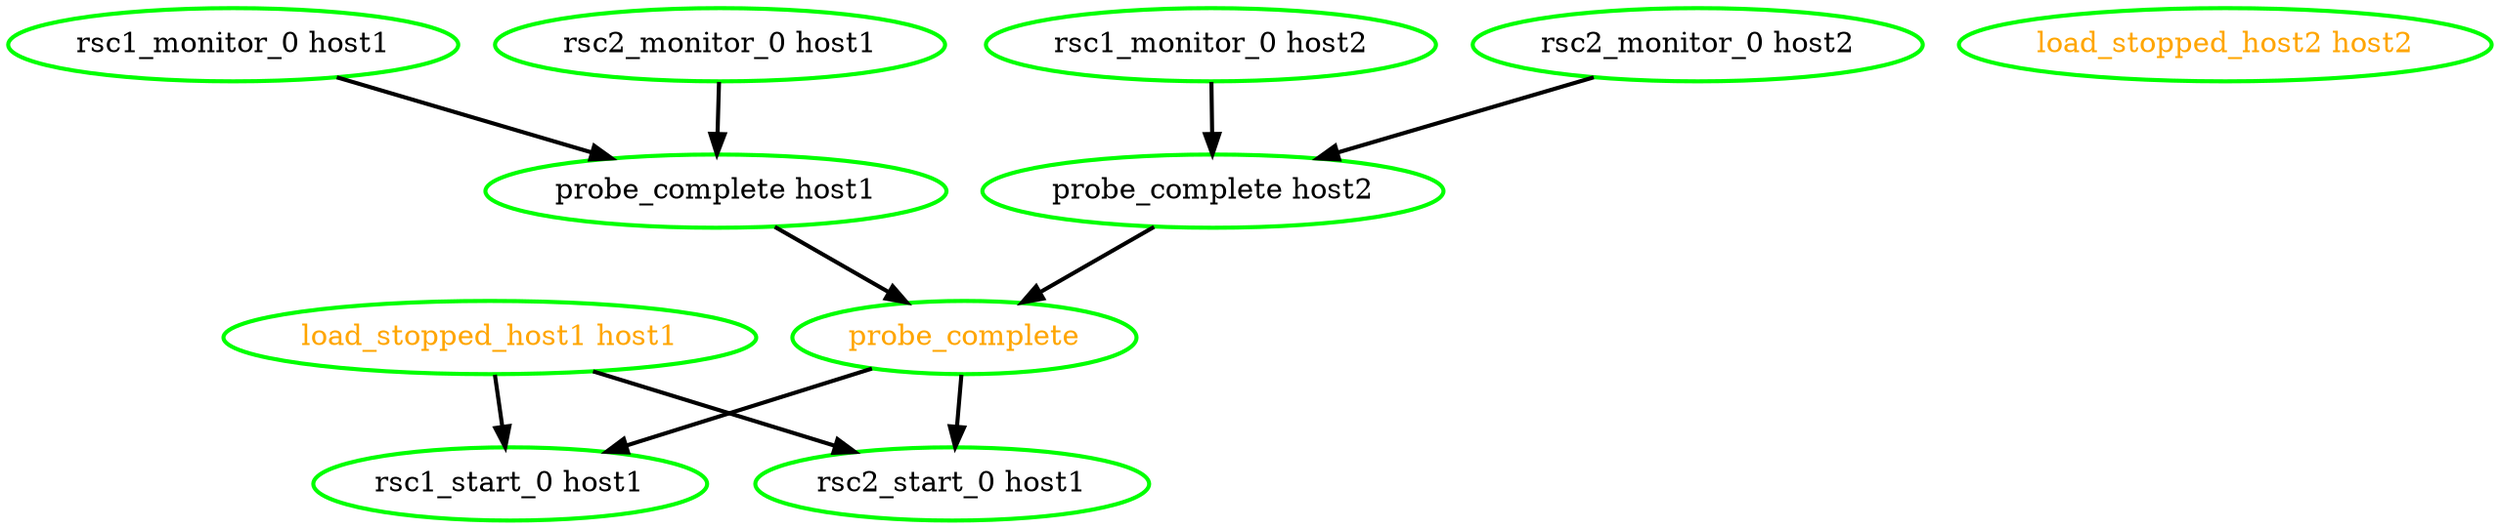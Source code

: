 digraph "g" {
"load_stopped_host1 host1" -> "rsc1_start_0 host1" [ style = bold]
"load_stopped_host1 host1" -> "rsc2_start_0 host1" [ style = bold]
"load_stopped_host1 host1" [ style=bold color="green" fontcolor="orange"  ]
"load_stopped_host2 host2" [ style=bold color="green" fontcolor="orange"  ]
"probe_complete host1" -> "probe_complete" [ style = bold]
"probe_complete host1" [ style=bold color="green" fontcolor="black"  ]
"probe_complete host2" -> "probe_complete" [ style = bold]
"probe_complete host2" [ style=bold color="green" fontcolor="black"  ]
"probe_complete" -> "rsc1_start_0 host1" [ style = bold]
"probe_complete" -> "rsc2_start_0 host1" [ style = bold]
"probe_complete" [ style=bold color="green" fontcolor="orange"  ]
"rsc1_monitor_0 host1" -> "probe_complete host1" [ style = bold]
"rsc1_monitor_0 host1" [ style=bold color="green" fontcolor="black"  ]
"rsc1_monitor_0 host2" -> "probe_complete host2" [ style = bold]
"rsc1_monitor_0 host2" [ style=bold color="green" fontcolor="black"  ]
"rsc1_start_0 host1" [ style=bold color="green" fontcolor="black"  ]
"rsc2_monitor_0 host1" -> "probe_complete host1" [ style = bold]
"rsc2_monitor_0 host1" [ style=bold color="green" fontcolor="black"  ]
"rsc2_monitor_0 host2" -> "probe_complete host2" [ style = bold]
"rsc2_monitor_0 host2" [ style=bold color="green" fontcolor="black"  ]
"rsc2_start_0 host1" [ style=bold color="green" fontcolor="black"  ]
}
